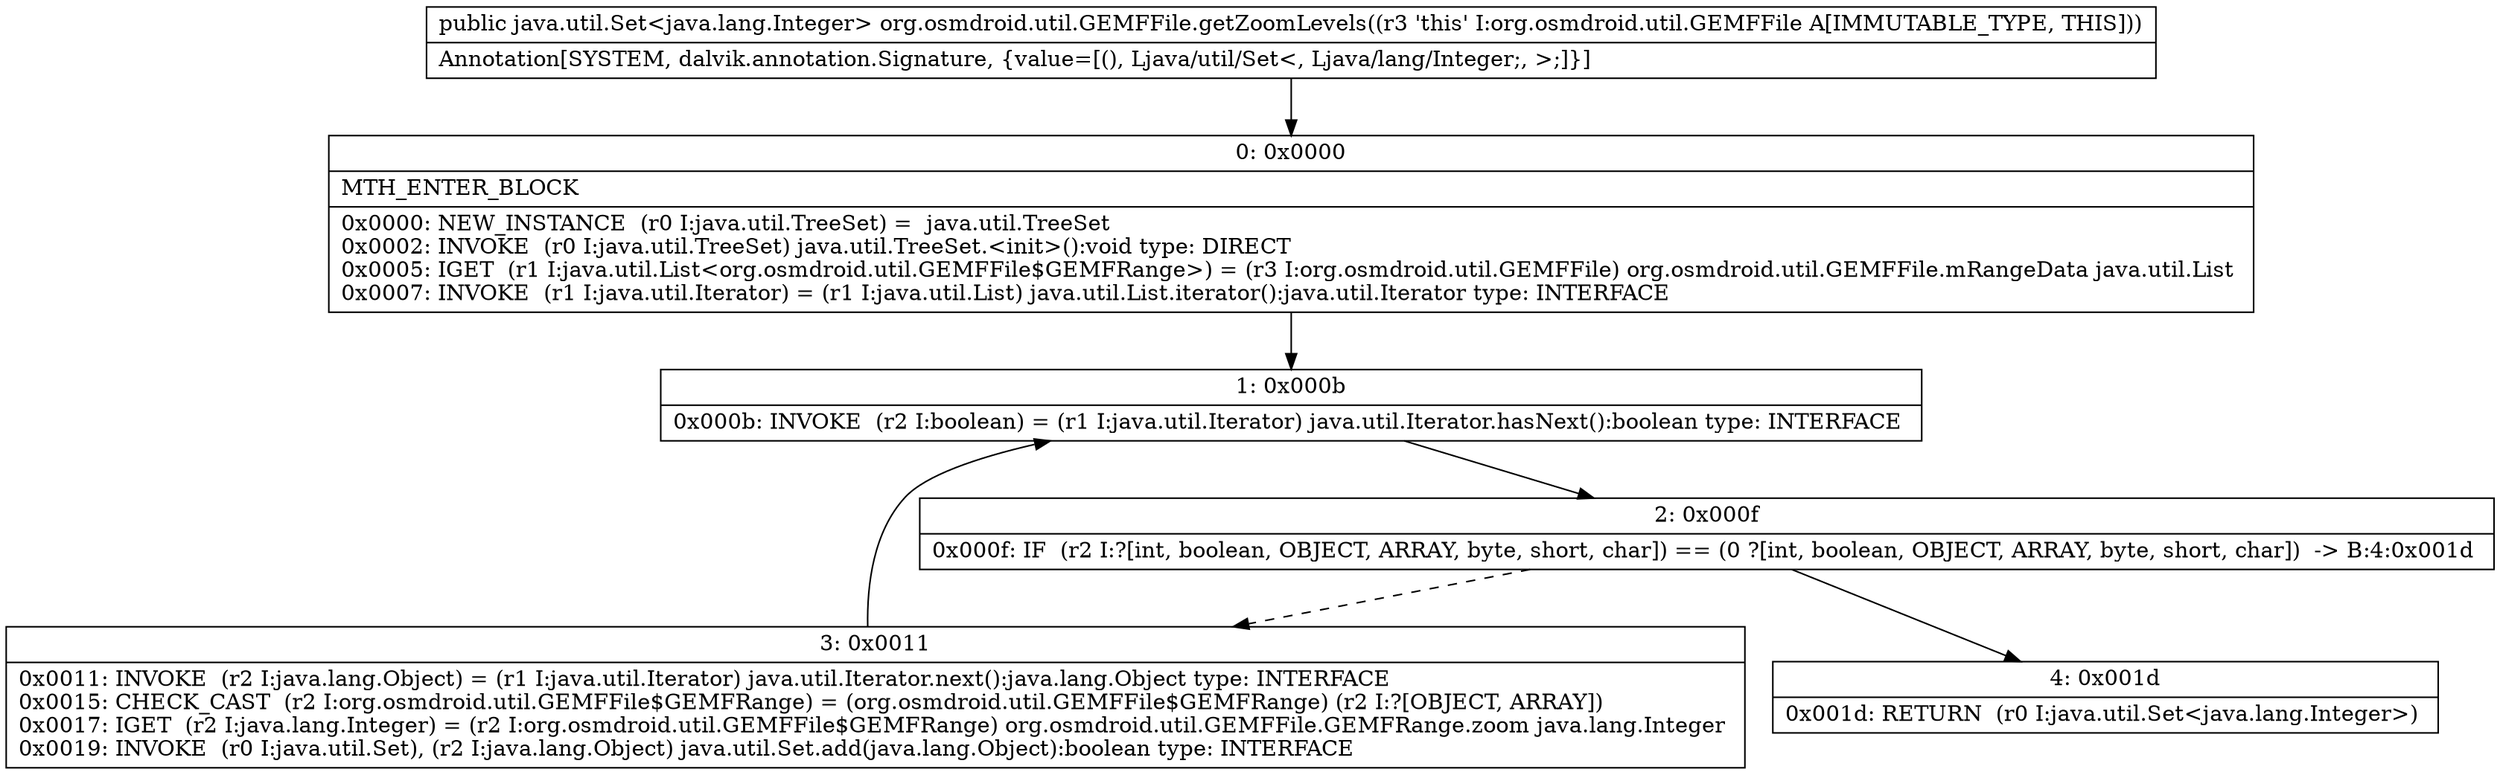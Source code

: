 digraph "CFG fororg.osmdroid.util.GEMFFile.getZoomLevels()Ljava\/util\/Set;" {
Node_0 [shape=record,label="{0\:\ 0x0000|MTH_ENTER_BLOCK\l|0x0000: NEW_INSTANCE  (r0 I:java.util.TreeSet) =  java.util.TreeSet \l0x0002: INVOKE  (r0 I:java.util.TreeSet) java.util.TreeSet.\<init\>():void type: DIRECT \l0x0005: IGET  (r1 I:java.util.List\<org.osmdroid.util.GEMFFile$GEMFRange\>) = (r3 I:org.osmdroid.util.GEMFFile) org.osmdroid.util.GEMFFile.mRangeData java.util.List \l0x0007: INVOKE  (r1 I:java.util.Iterator) = (r1 I:java.util.List) java.util.List.iterator():java.util.Iterator type: INTERFACE \l}"];
Node_1 [shape=record,label="{1\:\ 0x000b|0x000b: INVOKE  (r2 I:boolean) = (r1 I:java.util.Iterator) java.util.Iterator.hasNext():boolean type: INTERFACE \l}"];
Node_2 [shape=record,label="{2\:\ 0x000f|0x000f: IF  (r2 I:?[int, boolean, OBJECT, ARRAY, byte, short, char]) == (0 ?[int, boolean, OBJECT, ARRAY, byte, short, char])  \-\> B:4:0x001d \l}"];
Node_3 [shape=record,label="{3\:\ 0x0011|0x0011: INVOKE  (r2 I:java.lang.Object) = (r1 I:java.util.Iterator) java.util.Iterator.next():java.lang.Object type: INTERFACE \l0x0015: CHECK_CAST  (r2 I:org.osmdroid.util.GEMFFile$GEMFRange) = (org.osmdroid.util.GEMFFile$GEMFRange) (r2 I:?[OBJECT, ARRAY]) \l0x0017: IGET  (r2 I:java.lang.Integer) = (r2 I:org.osmdroid.util.GEMFFile$GEMFRange) org.osmdroid.util.GEMFFile.GEMFRange.zoom java.lang.Integer \l0x0019: INVOKE  (r0 I:java.util.Set), (r2 I:java.lang.Object) java.util.Set.add(java.lang.Object):boolean type: INTERFACE \l}"];
Node_4 [shape=record,label="{4\:\ 0x001d|0x001d: RETURN  (r0 I:java.util.Set\<java.lang.Integer\>) \l}"];
MethodNode[shape=record,label="{public java.util.Set\<java.lang.Integer\> org.osmdroid.util.GEMFFile.getZoomLevels((r3 'this' I:org.osmdroid.util.GEMFFile A[IMMUTABLE_TYPE, THIS]))  | Annotation[SYSTEM, dalvik.annotation.Signature, \{value=[(), Ljava\/util\/Set\<, Ljava\/lang\/Integer;, \>;]\}]\l}"];
MethodNode -> Node_0;
Node_0 -> Node_1;
Node_1 -> Node_2;
Node_2 -> Node_3[style=dashed];
Node_2 -> Node_4;
Node_3 -> Node_1;
}

